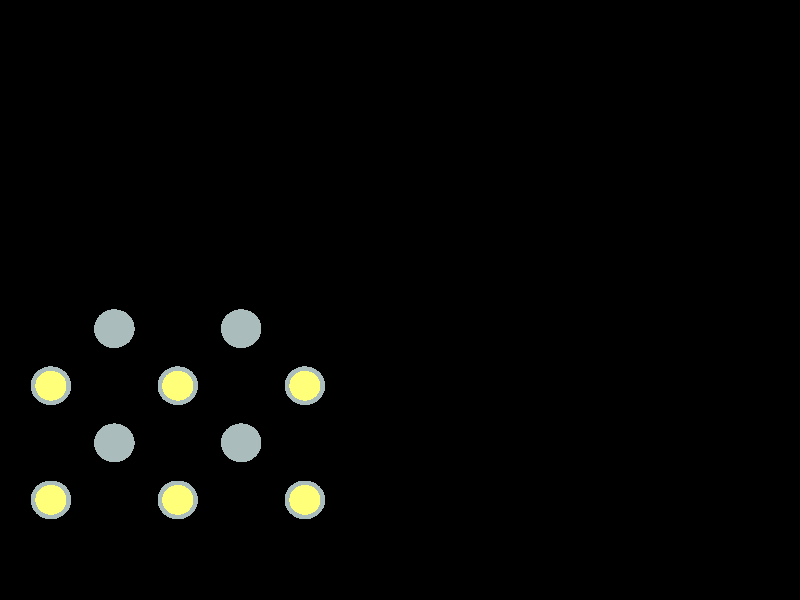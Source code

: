 #include "colors.inc"
#include "finish.inc"

global_settings {assumed_gamma 1 max_trace_level 6}
background {color White transmit 1.0}
camera {orthographic
  right -27.25*x up 21.34*y
  direction 1.00*z
  location <0,0,50.00> look_at <0,0,0>}


light_source {<  2.00,   3.00,  40.00> color White
  area_light <0.70, 0, 0>, <0, 0.70, 0>, 3, 3
  adaptive 1 jitter}
// no fog
#declare simple = finish {phong 0.7}
#declare pale = finish {ambient 0.5 diffuse 0.85 roughness 0.001 specular 0.200 }
#declare intermediate = finish {ambient 0.3 diffuse 0.6 specular 0.1 roughness 0.04}
#declare vmd = finish {ambient 0.0 diffuse 0.65 phong 0.1 phong_size 40.0 specular 0.5 }
#declare jmol = finish {ambient 0.2 diffuse 0.6 specular 1 roughness 0.001 metallic}
#declare ase2 = finish {ambient 0.05 brilliance 3 diffuse 0.6 metallic specular 0.7 roughness 0.04 reflection 0.15}
#declare ase3 = finish {ambient 0.15 brilliance 2 diffuse 0.6 metallic specular 1.0 roughness 0.001 reflection 0.0}
#declare glass = finish {ambient 0.05 diffuse 0.3 specular 1.0 roughness 0.001}
#declare glass2 = finish {ambient 0.01 diffuse 0.3 specular 1.0 reflection 0.25 roughness 0.001}
#declare Rcell = 0.000;
#declare Rbond = 0.100;

#macro atom(LOC, R, COL, TRANS, FIN)
  sphere{LOC, R texture{pigment{color COL transmit TRANS} finish{FIN}}}
#end
#macro constrain(LOC, R, COL, TRANS FIN)
union{torus{R, Rcell rotate 45*z texture{pigment{color COL transmit TRANS} finish{FIN}}}
     torus{R, Rcell rotate -45*z texture{pigment{color COL transmit TRANS} finish{FIN}}}
     translate LOC}
#end

cylinder {<-12.97, -10.16, -17.11>, < 12.97, -10.16, -17.11>, Rcell pigment {Black}}
cylinder {<-12.97,  10.16, -17.11>, < 12.97,  10.16, -17.11>, Rcell pigment {Black}}
cylinder {<-12.97,  10.16,   0.00>, < 12.97,  10.16,   0.00>, Rcell pigment {Black}}
cylinder {<-12.97, -10.16,   0.00>, < 12.97, -10.16,   0.00>, Rcell pigment {Black}}
cylinder {<-12.97, -10.16, -17.11>, <-12.97,  10.16, -17.11>, Rcell pigment {Black}}
cylinder {< 12.97, -10.16, -17.11>, < 12.97,  10.16, -17.11>, Rcell pigment {Black}}
cylinder {< 12.97, -10.16,   0.00>, < 12.97,  10.16,   0.00>, Rcell pigment {Black}}
cylinder {<-12.97, -10.16,   0.00>, <-12.97,  10.16,   0.00>, Rcell pigment {Black}}
cylinder {<-12.97, -10.16, -17.11>, <-12.97, -10.16,   0.00>, Rcell pigment {Black}}
cylinder {< 12.97, -10.16, -17.11>, < 12.97, -10.16,   0.00>, Rcell pigment {Black}}
cylinder {< 12.97,  10.16, -17.11>, < 12.97,  10.16,   0.00>, Rcell pigment {Black}}
cylinder {<-12.97,  10.16, -17.11>, <-12.97,  10.16,   0.00>, Rcell pigment {Black}}
atom(<-11.89,  -7.11, -15.92>, 0.53, rgb <1.00, 1.00, 0.19>, 0.0, ase3) // #0
atom(<-11.89,  -7.11, -18.49>, 0.69, rgb <0.40, 0.50, 0.50>, 0.0, ase3) // #1
atom(<-11.89,  -3.05, -15.92>, 0.53, rgb <1.00, 1.00, 0.19>, 0.0, ase3) // #2
atom(<-11.89,  -3.05, -18.49>, 0.69, rgb <0.40, 0.50, 0.50>, 0.0, ase3) // #3
atom(< -7.57,  -7.11, -15.92>, 0.53, rgb <1.00, 1.00, 0.19>, 0.0, ase3) // #4
atom(< -7.57,  -7.11, -18.49>, 0.69, rgb <0.40, 0.50, 0.50>, 0.0, ase3) // #5
atom(< -9.73,  -5.08, -18.30>, 0.53, rgb <1.00, 1.00, 0.19>, 0.0, ase3) // #6
atom(< -7.57,  -3.05, -15.92>, 0.53, rgb <1.00, 1.00, 0.19>, 0.0, ase3) // #7
atom(< -9.73,  -5.08, -15.73>, 0.69, rgb <0.40, 0.50, 0.50>, 0.0, ase3) // #8
atom(< -7.57,  -3.05, -18.49>, 0.69, rgb <0.40, 0.50, 0.50>, 0.0, ase3) // #9
atom(< -9.73,  -1.02, -18.30>, 0.53, rgb <1.00, 1.00, 0.19>, 0.0, ase3) // #10
atom(< -9.73,  -1.02, -15.73>, 0.69, rgb <0.40, 0.50, 0.50>, 0.0, ase3) // #11
atom(< -3.24,  -7.11, -15.92>, 0.53, rgb <1.00, 1.00, 0.19>, 0.0, ase3) // #12
atom(< -3.24,  -7.11, -18.49>, 0.69, rgb <0.40, 0.50, 0.50>, 0.0, ase3) // #13
atom(< -5.41,  -5.08, -18.30>, 0.53, rgb <1.00, 1.00, 0.19>, 0.0, ase3) // #14
atom(< -3.24,  -3.05, -15.92>, 0.53, rgb <1.00, 1.00, 0.19>, 0.0, ase3) // #15
atom(< -5.41,  -5.08, -15.73>, 0.69, rgb <0.40, 0.50, 0.50>, 0.0, ase3) // #16
atom(< -3.24,  -3.05, -18.49>, 0.69, rgb <0.40, 0.50, 0.50>, 0.0, ase3) // #17
atom(< -5.41,  -1.02, -18.30>, 0.53, rgb <1.00, 1.00, 0.19>, 0.0, ase3) // #18
atom(< -5.41,  -1.02, -15.73>, 0.69, rgb <0.40, 0.50, 0.50>, 0.0, ase3) // #19
cylinder {<-11.89,  -7.11, -15.92>, <-11.89,  -7.11, -17.21>, Rbond texture{pigment {color rgb <1.00, 1.00, 0.19> transmit 0.0} finish{ase3}}}
cylinder {<-11.89,  -7.11, -18.49>, <-11.89,  -7.11, -17.21>, Rbond texture{pigment {color rgb <0.40, 0.50, 0.50> transmit 0.0} finish{ase3}}}
cylinder {<-11.89,  -3.05, -15.92>, <-11.89,  -3.05, -17.21>, Rbond texture{pigment {color rgb <1.00, 1.00, 0.19> transmit 0.0} finish{ase3}}}
cylinder {<-11.89,  -3.05, -18.49>, <-11.89,  -3.05, -17.21>, Rbond texture{pigment {color rgb <0.40, 0.50, 0.50> transmit 0.0} finish{ase3}}}
cylinder {< -7.57,  -7.11, -15.92>, < -7.57,  -7.11, -17.21>, Rbond texture{pigment {color rgb <1.00, 1.00, 0.19> transmit 0.0} finish{ase3}}}
cylinder {< -7.57,  -7.11, -18.49>, < -7.57,  -7.11, -17.21>, Rbond texture{pigment {color rgb <0.40, 0.50, 0.50> transmit 0.0} finish{ase3}}}
cylinder {< -9.73,  -5.08, -18.30>, < -9.73,  -5.08, -17.01>, Rbond texture{pigment {color rgb <1.00, 1.00, 0.19> transmit 0.0} finish{ase3}}}
cylinder {< -9.73,  -5.08, -15.73>, < -9.73,  -5.08, -17.01>, Rbond texture{pigment {color rgb <0.40, 0.50, 0.50> transmit 0.0} finish{ase3}}}
cylinder {< -7.57,  -3.05, -15.92>, < -7.57,  -3.05, -17.21>, Rbond texture{pigment {color rgb <1.00, 1.00, 0.19> transmit 0.0} finish{ase3}}}
cylinder {< -7.57,  -3.05, -18.49>, < -7.57,  -3.05, -17.21>, Rbond texture{pigment {color rgb <0.40, 0.50, 0.50> transmit 0.0} finish{ase3}}}
cylinder {< -9.73,  -1.02, -18.30>, < -9.73,  -1.02, -17.01>, Rbond texture{pigment {color rgb <1.00, 1.00, 0.19> transmit 0.0} finish{ase3}}}
cylinder {< -9.73,  -1.02, -15.73>, < -9.73,  -1.02, -17.01>, Rbond texture{pigment {color rgb <0.40, 0.50, 0.50> transmit 0.0} finish{ase3}}}
cylinder {< -3.24,  -7.11, -15.92>, < -3.24,  -7.11, -17.21>, Rbond texture{pigment {color rgb <1.00, 1.00, 0.19> transmit 0.0} finish{ase3}}}
cylinder {< -3.24,  -7.11, -18.49>, < -3.24,  -7.11, -17.21>, Rbond texture{pigment {color rgb <0.40, 0.50, 0.50> transmit 0.0} finish{ase3}}}
cylinder {< -5.41,  -5.08, -18.30>, < -5.41,  -5.08, -17.01>, Rbond texture{pigment {color rgb <1.00, 1.00, 0.19> transmit 0.0} finish{ase3}}}
cylinder {< -5.41,  -5.08, -15.73>, < -5.41,  -5.08, -17.01>, Rbond texture{pigment {color rgb <0.40, 0.50, 0.50> transmit 0.0} finish{ase3}}}
cylinder {< -3.24,  -3.05, -15.92>, < -3.24,  -3.05, -17.21>, Rbond texture{pigment {color rgb <1.00, 1.00, 0.19> transmit 0.0} finish{ase3}}}
cylinder {< -3.24,  -3.05, -18.49>, < -3.24,  -3.05, -17.21>, Rbond texture{pigment {color rgb <0.40, 0.50, 0.50> transmit 0.0} finish{ase3}}}
cylinder {< -5.41,  -1.02, -18.30>, < -5.41,  -1.02, -17.01>, Rbond texture{pigment {color rgb <1.00, 1.00, 0.19> transmit 0.0} finish{ase3}}}
cylinder {< -5.41,  -1.02, -15.73>, < -5.41,  -1.02, -17.01>, Rbond texture{pigment {color rgb <0.40, 0.50, 0.50> transmit 0.0} finish{ase3}}}
// no constraints
